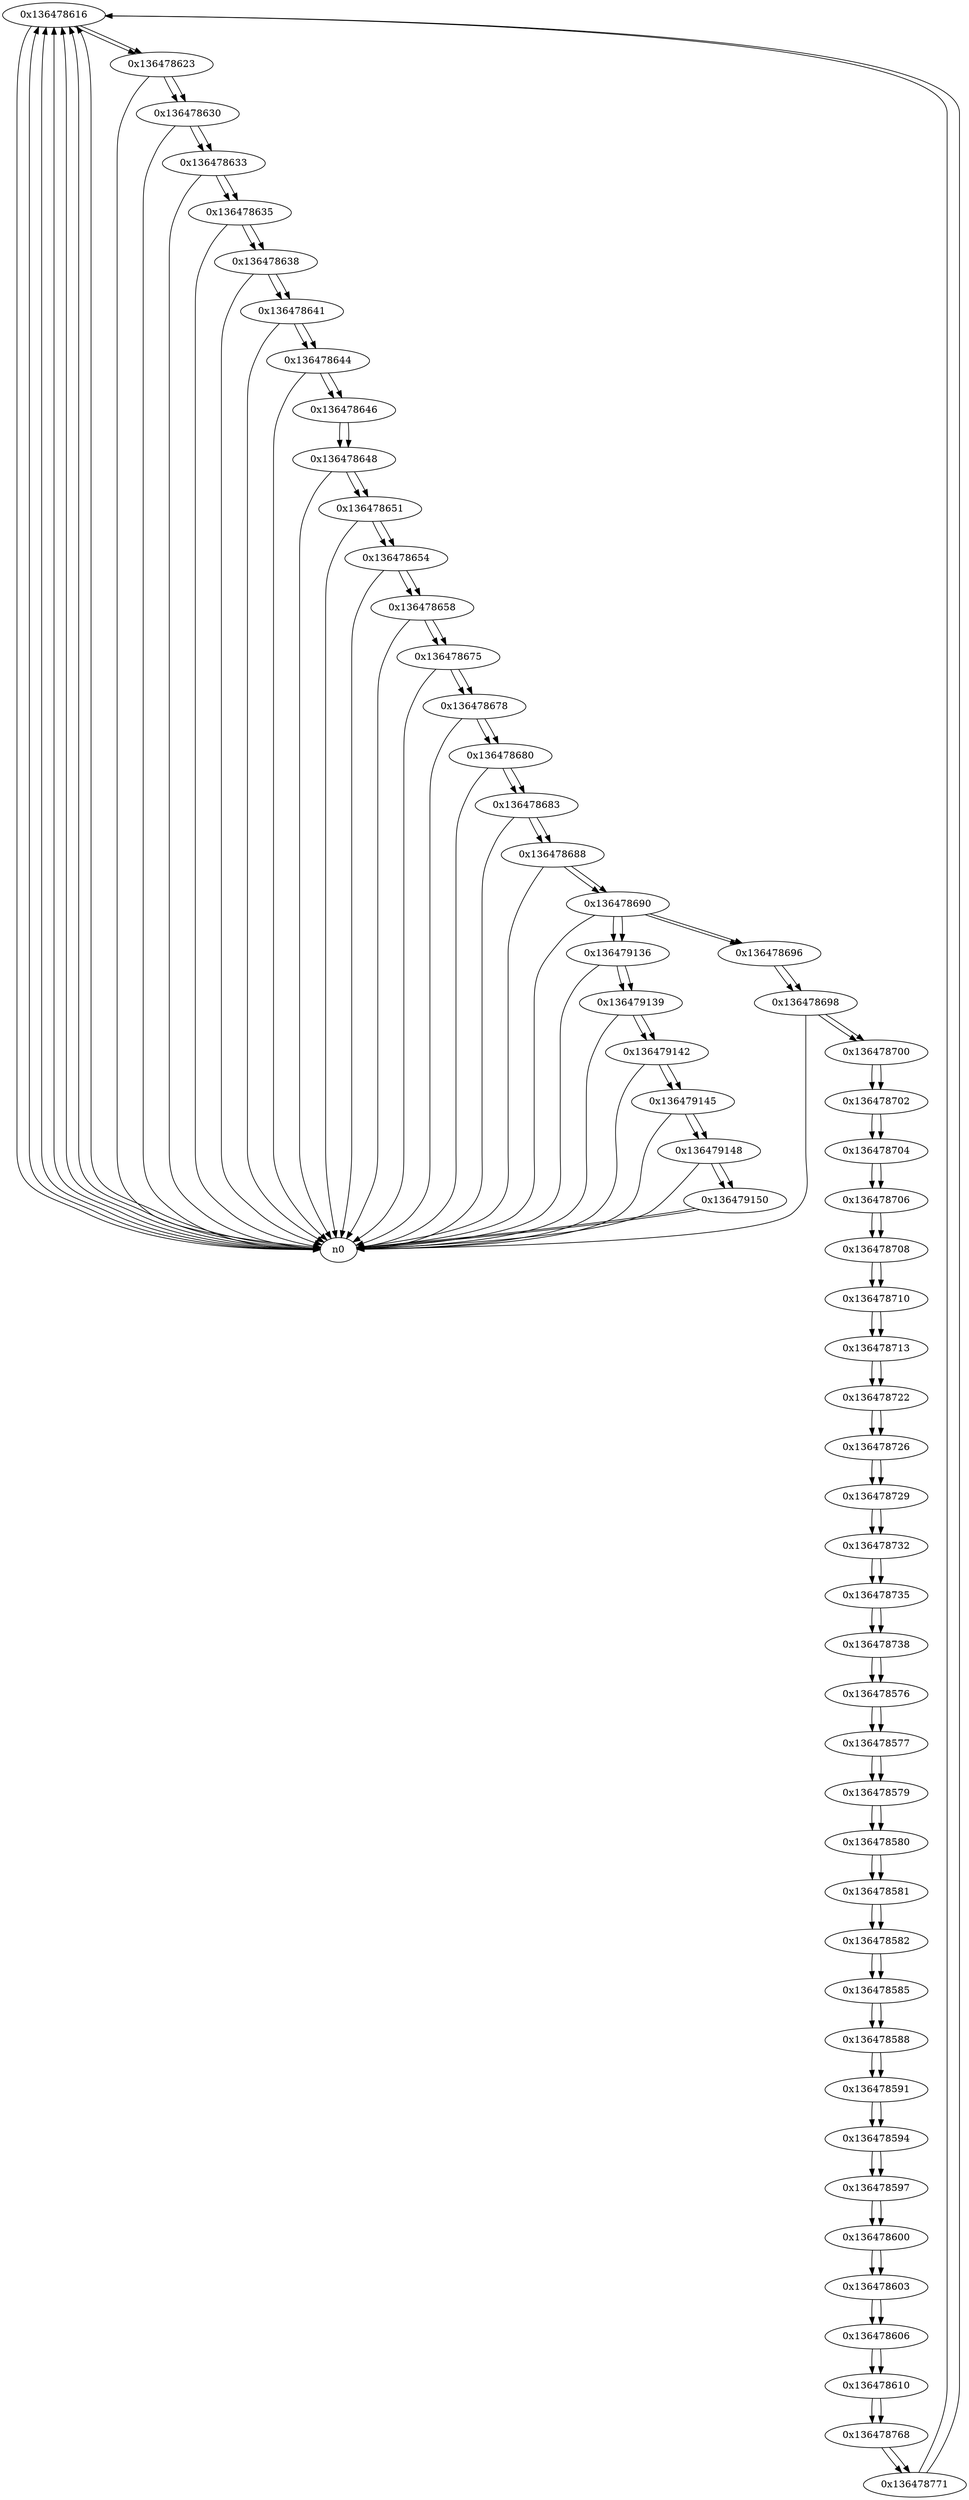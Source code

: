 digraph G{
/* nodes */
  n1 [label="0x136478616"]
  n2 [label="0x136478623"]
  n3 [label="0x136478630"]
  n4 [label="0x136478633"]
  n5 [label="0x136478635"]
  n6 [label="0x136478638"]
  n7 [label="0x136478641"]
  n8 [label="0x136478644"]
  n9 [label="0x136478646"]
  n10 [label="0x136478648"]
  n11 [label="0x136478651"]
  n12 [label="0x136478654"]
  n13 [label="0x136478658"]
  n14 [label="0x136478675"]
  n15 [label="0x136478678"]
  n16 [label="0x136478680"]
  n17 [label="0x136478683"]
  n18 [label="0x136478688"]
  n19 [label="0x136478690"]
  n20 [label="0x136479136"]
  n21 [label="0x136479139"]
  n22 [label="0x136479142"]
  n23 [label="0x136479145"]
  n24 [label="0x136479148"]
  n25 [label="0x136479150"]
  n26 [label="0x136478696"]
  n27 [label="0x136478698"]
  n28 [label="0x136478700"]
  n29 [label="0x136478702"]
  n30 [label="0x136478704"]
  n31 [label="0x136478706"]
  n32 [label="0x136478708"]
  n33 [label="0x136478710"]
  n34 [label="0x136478713"]
  n35 [label="0x136478722"]
  n36 [label="0x136478726"]
  n37 [label="0x136478729"]
  n38 [label="0x136478732"]
  n39 [label="0x136478735"]
  n40 [label="0x136478738"]
  n41 [label="0x136478576"]
  n42 [label="0x136478577"]
  n43 [label="0x136478579"]
  n44 [label="0x136478580"]
  n45 [label="0x136478581"]
  n46 [label="0x136478582"]
  n47 [label="0x136478585"]
  n48 [label="0x136478588"]
  n49 [label="0x136478591"]
  n50 [label="0x136478594"]
  n51 [label="0x136478597"]
  n52 [label="0x136478600"]
  n53 [label="0x136478603"]
  n54 [label="0x136478606"]
  n55 [label="0x136478610"]
  n56 [label="0x136478768"]
  n57 [label="0x136478771"]
/* edges */
n1 -> n2;
n1 -> n0;
n0 -> n1;
n0 -> n1;
n0 -> n1;
n0 -> n1;
n57 -> n1;
n0 -> n1;
n0 -> n1;
n2 -> n3;
n2 -> n0;
n1 -> n2;
n3 -> n4;
n3 -> n0;
n2 -> n3;
n4 -> n5;
n4 -> n0;
n3 -> n4;
n5 -> n6;
n5 -> n0;
n4 -> n5;
n6 -> n7;
n6 -> n0;
n5 -> n6;
n7 -> n8;
n7 -> n0;
n6 -> n7;
n8 -> n9;
n8 -> n0;
n7 -> n8;
n9 -> n10;
n8 -> n9;
n10 -> n11;
n10 -> n0;
n9 -> n10;
n11 -> n12;
n11 -> n0;
n10 -> n11;
n12 -> n13;
n12 -> n0;
n11 -> n12;
n13 -> n14;
n13 -> n0;
n12 -> n13;
n14 -> n15;
n14 -> n0;
n13 -> n14;
n15 -> n16;
n15 -> n0;
n14 -> n15;
n16 -> n17;
n16 -> n0;
n15 -> n16;
n17 -> n18;
n17 -> n0;
n16 -> n17;
n18 -> n19;
n18 -> n0;
n17 -> n18;
n19 -> n20;
n19 -> n26;
n19 -> n0;
n18 -> n19;
n20 -> n21;
n20 -> n0;
n19 -> n20;
n21 -> n22;
n21 -> n0;
n20 -> n21;
n22 -> n23;
n22 -> n0;
n21 -> n22;
n23 -> n24;
n23 -> n0;
n22 -> n23;
n24 -> n25;
n24 -> n0;
n23 -> n24;
n25 -> n0;
n25 -> n0;
n24 -> n25;
n26 -> n27;
n19 -> n26;
n27 -> n0;
n27 -> n28;
n26 -> n27;
n28 -> n29;
n27 -> n28;
n29 -> n30;
n28 -> n29;
n30 -> n31;
n29 -> n30;
n31 -> n32;
n30 -> n31;
n32 -> n33;
n31 -> n32;
n33 -> n34;
n32 -> n33;
n34 -> n35;
n33 -> n34;
n35 -> n36;
n34 -> n35;
n36 -> n37;
n35 -> n36;
n37 -> n38;
n36 -> n37;
n38 -> n39;
n37 -> n38;
n39 -> n40;
n38 -> n39;
n40 -> n41;
n39 -> n40;
n41 -> n42;
n40 -> n41;
n42 -> n43;
n41 -> n42;
n43 -> n44;
n42 -> n43;
n44 -> n45;
n43 -> n44;
n45 -> n46;
n44 -> n45;
n46 -> n47;
n45 -> n46;
n47 -> n48;
n46 -> n47;
n48 -> n49;
n47 -> n48;
n49 -> n50;
n48 -> n49;
n50 -> n51;
n49 -> n50;
n51 -> n52;
n50 -> n51;
n52 -> n53;
n51 -> n52;
n53 -> n54;
n52 -> n53;
n54 -> n55;
n53 -> n54;
n55 -> n56;
n54 -> n55;
n56 -> n57;
n55 -> n56;
n57 -> n1;
n56 -> n57;
}
